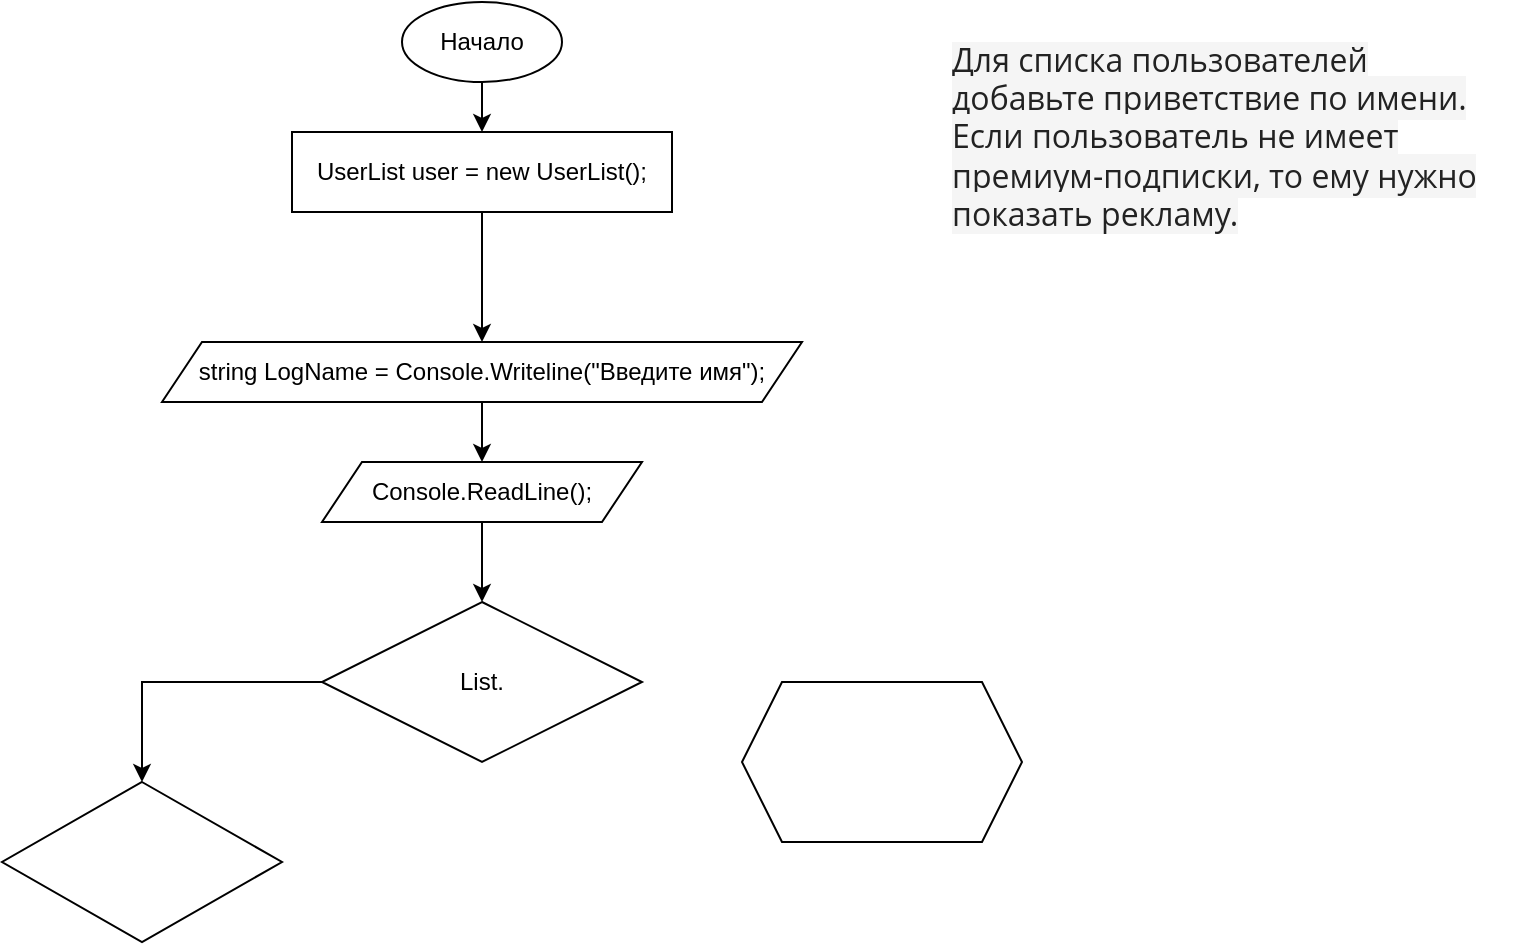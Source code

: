 <mxfile version="20.0.4" type="github">
  <diagram id="C5RBs43oDa-KdzZeNtuy" name="Page-1">
    <mxGraphModel dx="774" dy="552" grid="1" gridSize="10" guides="1" tooltips="1" connect="1" arrows="1" fold="1" page="1" pageScale="1" pageWidth="827" pageHeight="1169" math="0" shadow="0">
      <root>
        <mxCell id="WIyWlLk6GJQsqaUBKTNV-0" />
        <mxCell id="WIyWlLk6GJQsqaUBKTNV-1" parent="WIyWlLk6GJQsqaUBKTNV-0" />
        <mxCell id="5WjKXzqJecyYG2DC_vgh-0" value="&lt;span style=&quot;color: rgb(34, 34, 34); font-family: &amp;quot;Open Sans&amp;quot;, &amp;quot;Helvetica Neue&amp;quot;, Helvetica, Arial, sans-serif; font-size: 16px; background-color: rgb(245, 245, 245);&quot;&gt;Для списка пользователей добавьте приветствие по имени. Если пользователь не имеет премиум-подписки, то ему нужно показать рекламу.&lt;br&gt;&lt;/span&gt;" style="text;html=1;strokeColor=none;fillColor=none;spacing=5;spacingTop=-20;whiteSpace=wrap;overflow=hidden;rounded=0;" vertex="1" parent="WIyWlLk6GJQsqaUBKTNV-1">
          <mxGeometry x="530" y="80" width="290" height="110" as="geometry" />
        </mxCell>
        <mxCell id="5WjKXzqJecyYG2DC_vgh-4" value="" style="edgeStyle=orthogonalEdgeStyle;rounded=0;orthogonalLoop=1;jettySize=auto;html=1;" edge="1" parent="WIyWlLk6GJQsqaUBKTNV-1" source="5WjKXzqJecyYG2DC_vgh-2" target="5WjKXzqJecyYG2DC_vgh-3">
          <mxGeometry relative="1" as="geometry" />
        </mxCell>
        <mxCell id="5WjKXzqJecyYG2DC_vgh-2" value="Console.ReadLine();" style="shape=parallelogram;perimeter=parallelogramPerimeter;whiteSpace=wrap;html=1;fixedSize=1;" vertex="1" parent="WIyWlLk6GJQsqaUBKTNV-1">
          <mxGeometry x="220" y="280" width="160" height="30" as="geometry" />
        </mxCell>
        <mxCell id="5WjKXzqJecyYG2DC_vgh-11" value="" style="edgeStyle=orthogonalEdgeStyle;rounded=0;orthogonalLoop=1;jettySize=auto;html=1;entryX=0.5;entryY=0;entryDx=0;entryDy=0;" edge="1" parent="WIyWlLk6GJQsqaUBKTNV-1" source="5WjKXzqJecyYG2DC_vgh-3" target="5WjKXzqJecyYG2DC_vgh-10">
          <mxGeometry relative="1" as="geometry">
            <mxPoint x="130.059" y="460.034" as="targetPoint" />
          </mxGeometry>
        </mxCell>
        <mxCell id="5WjKXzqJecyYG2DC_vgh-3" value="List." style="rhombus;whiteSpace=wrap;html=1;" vertex="1" parent="WIyWlLk6GJQsqaUBKTNV-1">
          <mxGeometry x="220" y="350" width="160" height="80" as="geometry" />
        </mxCell>
        <mxCell id="5WjKXzqJecyYG2DC_vgh-19" style="edgeStyle=orthogonalEdgeStyle;rounded=0;orthogonalLoop=1;jettySize=auto;html=1;entryX=0.5;entryY=0;entryDx=0;entryDy=0;exitX=0.5;exitY=1;exitDx=0;exitDy=0;" edge="1" parent="WIyWlLk6GJQsqaUBKTNV-1" source="5WjKXzqJecyYG2DC_vgh-22" target="5WjKXzqJecyYG2DC_vgh-14">
          <mxGeometry relative="1" as="geometry" />
        </mxCell>
        <mxCell id="5WjKXzqJecyYG2DC_vgh-23" value="" style="edgeStyle=orthogonalEdgeStyle;rounded=0;orthogonalLoop=1;jettySize=auto;html=1;" edge="1" parent="WIyWlLk6GJQsqaUBKTNV-1" source="5WjKXzqJecyYG2DC_vgh-5" target="5WjKXzqJecyYG2DC_vgh-22">
          <mxGeometry relative="1" as="geometry" />
        </mxCell>
        <mxCell id="5WjKXzqJecyYG2DC_vgh-5" value="Начало" style="ellipse;whiteSpace=wrap;html=1;" vertex="1" parent="WIyWlLk6GJQsqaUBKTNV-1">
          <mxGeometry x="260" y="50" width="80" height="40" as="geometry" />
        </mxCell>
        <mxCell id="5WjKXzqJecyYG2DC_vgh-10" value="" style="rhombus;whiteSpace=wrap;html=1;" vertex="1" parent="WIyWlLk6GJQsqaUBKTNV-1">
          <mxGeometry x="60" y="440" width="140" height="80" as="geometry" />
        </mxCell>
        <mxCell id="5WjKXzqJecyYG2DC_vgh-16" style="edgeStyle=orthogonalEdgeStyle;rounded=0;orthogonalLoop=1;jettySize=auto;html=1;entryX=0.5;entryY=0;entryDx=0;entryDy=0;" edge="1" parent="WIyWlLk6GJQsqaUBKTNV-1" source="5WjKXzqJecyYG2DC_vgh-14" target="5WjKXzqJecyYG2DC_vgh-2">
          <mxGeometry relative="1" as="geometry" />
        </mxCell>
        <mxCell id="5WjKXzqJecyYG2DC_vgh-14" value="string LogName = Console.Writeline(&quot;Введите имя&quot;);" style="shape=parallelogram;perimeter=parallelogramPerimeter;whiteSpace=wrap;html=1;fixedSize=1;" vertex="1" parent="WIyWlLk6GJQsqaUBKTNV-1">
          <mxGeometry x="140" y="220" width="320" height="30" as="geometry" />
        </mxCell>
        <mxCell id="5WjKXzqJecyYG2DC_vgh-20" style="edgeStyle=orthogonalEdgeStyle;rounded=0;orthogonalLoop=1;jettySize=auto;html=1;exitX=0.5;exitY=1;exitDx=0;exitDy=0;" edge="1" parent="WIyWlLk6GJQsqaUBKTNV-1" source="5WjKXzqJecyYG2DC_vgh-14" target="5WjKXzqJecyYG2DC_vgh-14">
          <mxGeometry relative="1" as="geometry" />
        </mxCell>
        <mxCell id="5WjKXzqJecyYG2DC_vgh-22" value="UserList user = new UserList();" style="whiteSpace=wrap;html=1;" vertex="1" parent="WIyWlLk6GJQsqaUBKTNV-1">
          <mxGeometry x="205" y="115" width="190" height="40" as="geometry" />
        </mxCell>
        <mxCell id="5WjKXzqJecyYG2DC_vgh-24" value="" style="shape=hexagon;perimeter=hexagonPerimeter2;whiteSpace=wrap;html=1;fixedSize=1;" vertex="1" parent="WIyWlLk6GJQsqaUBKTNV-1">
          <mxGeometry x="430" y="390" width="140" height="80" as="geometry" />
        </mxCell>
      </root>
    </mxGraphModel>
  </diagram>
</mxfile>
